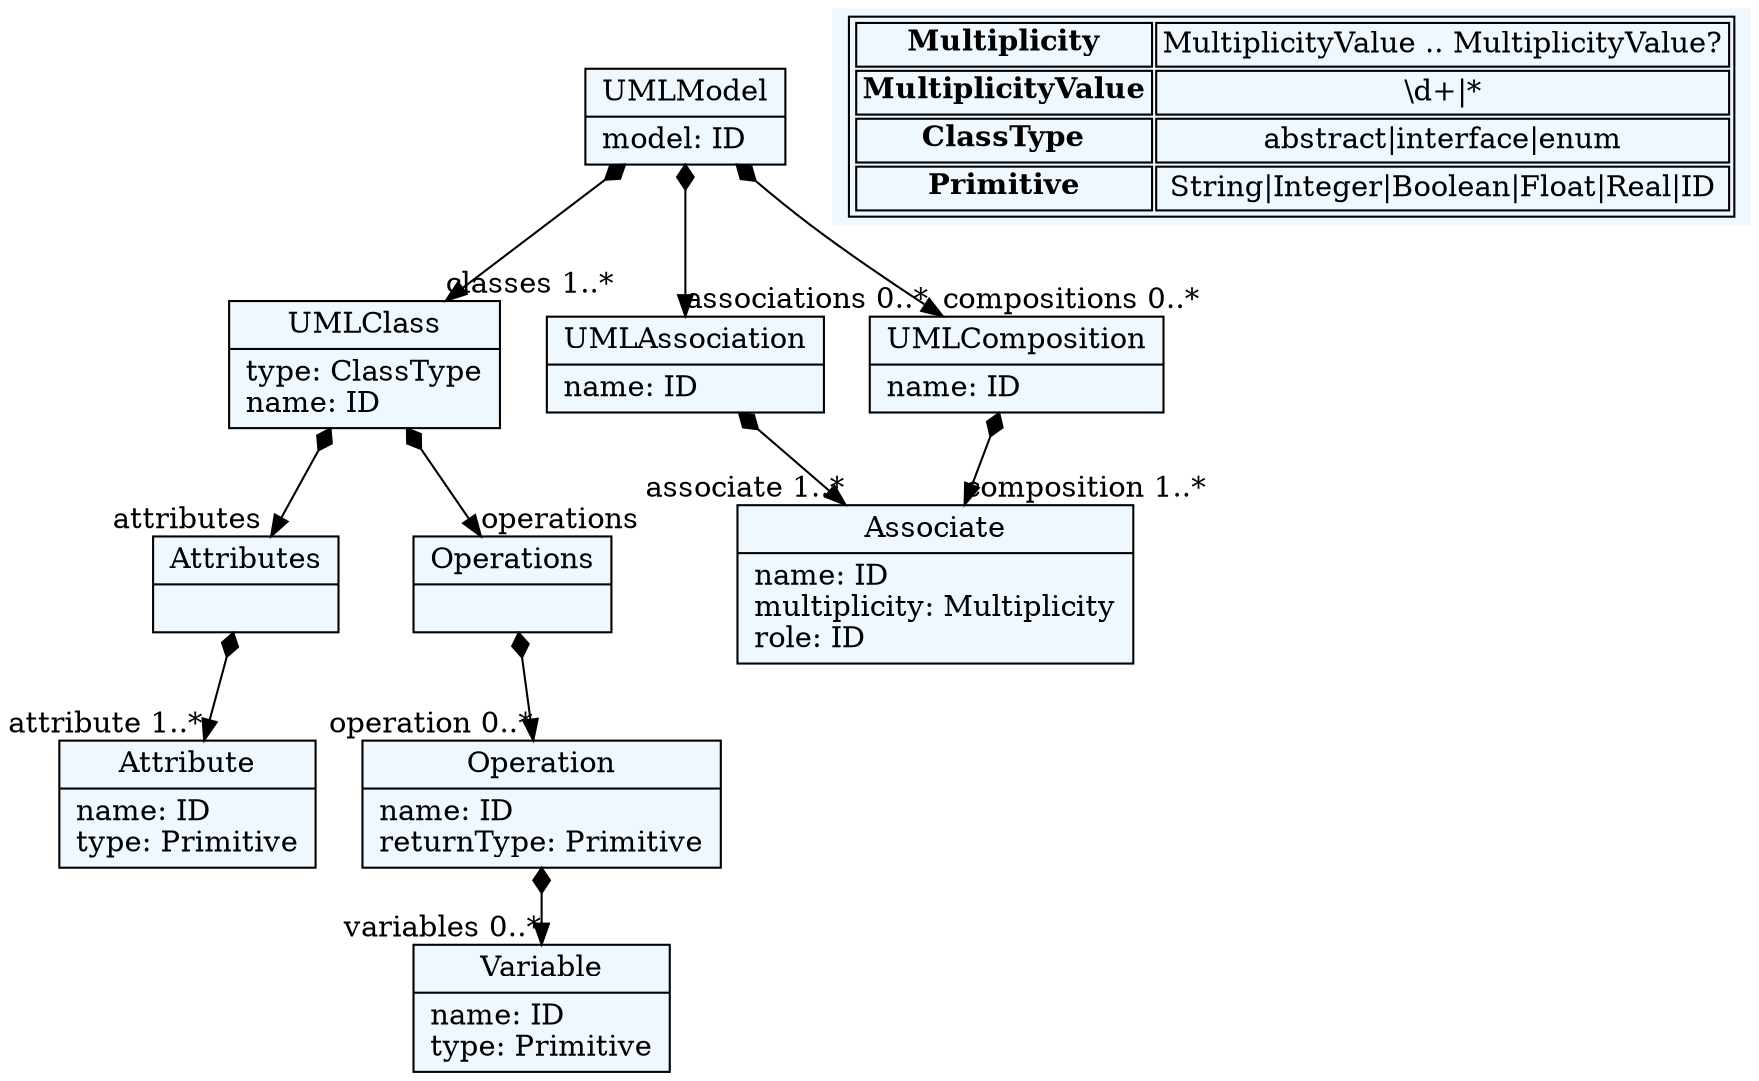 
    digraph textX {
    fontname = "Bitstream Vera Sans"
    fontsize = 8
    node[
        shape=record,
        style=filled,
        fillcolor=aliceblue
    ]
    nodesep = 0.3
    edge[dir=black,arrowtail=empty]


140248361581840[ label="{UMLModel|model: ID\l}"]

140248364447616[ label="{UMLClass|type: ClassType\lname: ID\l}"]

140248364440592[ label="{Attributes|}"]

140248364454432[ label="{Attribute|name: ID\ltype: Primitive\l}"]

140248364457840[ label="{Operations|}"]

140248364461248[ label="{Operation|name: ID\lreturnType: Primitive\l}"]

140248364465232[ label="{Variable|name: ID\ltype: Primitive\l}"]

140248629778400[ label="{UMLAssociation|name: ID\l}"]

140248629739568[ label="{UMLComposition|name: ID\l}"]

140248629733776[ label="{Associate|name: ID\lmultiplicity: Multiplicity\lrole: ID\l}"]



140248361581840 -> 140248364447616[arrowtail=diamond, dir=both, headlabel="classes 1..*"]
140248361581840 -> 140248629778400[arrowtail=diamond, dir=both, headlabel="associations 0..*"]
140248361581840 -> 140248629739568[arrowtail=diamond, dir=both, headlabel="compositions 0..*"]
140248364447616 -> 140248364440592[arrowtail=diamond, dir=both, headlabel="attributes "]
140248364447616 -> 140248364457840[arrowtail=diamond, dir=both, headlabel="operations "]
140248364440592 -> 140248364454432[arrowtail=diamond, dir=both, headlabel="attribute 1..*"]
140248364457840 -> 140248364461248[arrowtail=diamond, dir=both, headlabel="operation 0..*"]
140248364461248 -> 140248364465232[arrowtail=diamond, dir=both, headlabel="variables 0..*"]
140248629778400 -> 140248629733776[arrowtail=diamond, dir=both, headlabel="associate 1..*"]
140248629739568 -> 140248629733776[arrowtail=diamond, dir=both, headlabel="composition 1..*"]
match_rules [ shape=plaintext, label=< <table>
	<tr>
		<td><b>Multiplicity</b></td><td>MultiplicityValue .. MultiplicityValue?</td>
	</tr>
	<tr>
		<td><b>MultiplicityValue</b></td><td>\d+|*</td>
	</tr>
	<tr>
		<td><b>ClassType</b></td><td>abstract|interface|enum</td>
	</tr>
	<tr>
		<td><b>Primitive</b></td><td>String|Integer|Boolean|Float|Real|ID</td>
	</tr>
</table> >]


}
